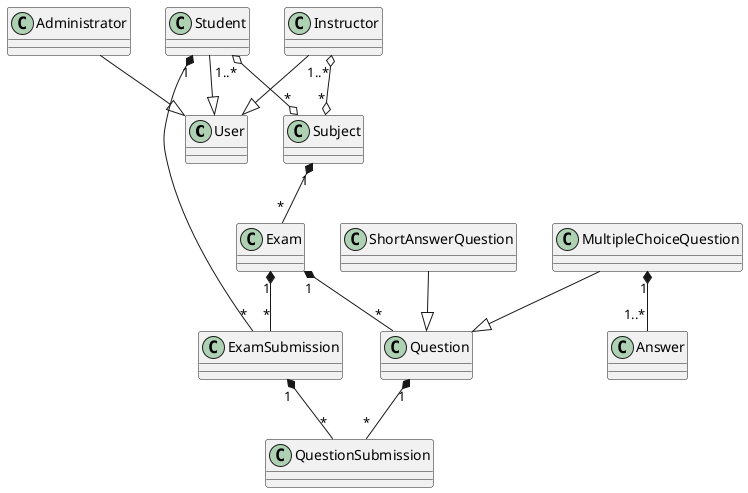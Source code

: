 @startuml

class User {}

class Student {}

class Instructor {}

class Administrator {}

class Subject {}

class Exam {}

class Question {}

class ShortAnswerQuestion {}

class MultipleChoiceQuestion

class Answer {}

class ExamSubmission {}

class QuestionSubmission {}

Student --|> User
Instructor --|> User
Administrator --|> User

Student "1..*" o--o "*" Subject
Instructor "1..*" o--o "*" Subject

ShortAnswerQuestion --|> Question
MultipleChoiceQuestion --|> Question

Student "1" *-- "*" ExamSubmission

Subject "1" *-- "*" Exam

Exam "1" *-- "*" Question
Exam "1" *-- "*" ExamSubmission

ExamSubmission "1" *-- "*" QuestionSubmission

Question "1" *-- "*" QuestionSubmission

MultipleChoiceQuestion "1" *-- "1..*" Answer

@enduml
